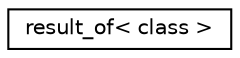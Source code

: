 digraph "Graphical Class Hierarchy"
{
  edge [fontname="Helvetica",fontsize="10",labelfontname="Helvetica",labelfontsize="10"];
  node [fontname="Helvetica",fontsize="10",shape=record];
  rankdir="LR";
  Node1 [label="result_of\< class \>",height=0.2,width=0.4,color="black", fillcolor="white", style="filled",URL="$structresult__of.html"];
}
